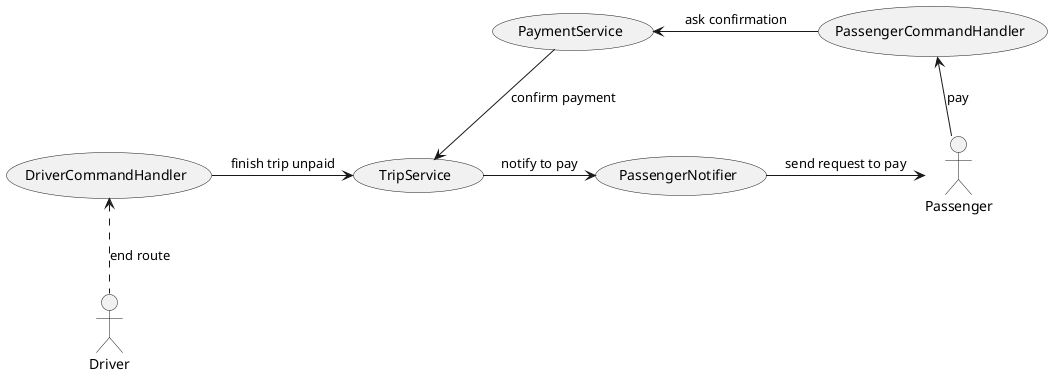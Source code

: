 ﻿@startuml
actor Driver
actor Passenger

usecase PassengerNotifier
usecase PassengerCommandHandler
usecase TripService
usecase DriverCommandHandler
usecase PaymentService

Driver .up.> DriverCommandHandler : "end route"
DriverCommandHandler -> TripService : "finish trip unpaid"
TripService -> PassengerNotifier : "notify to pay"
PassengerNotifier -> Passenger : "send request to pay"
Passenger -up-> PassengerCommandHandler : "pay"
PassengerCommandHandler -left-> PaymentService : "ask confirmation"
PaymentService --> TripService : "confirm payment"

@enduml